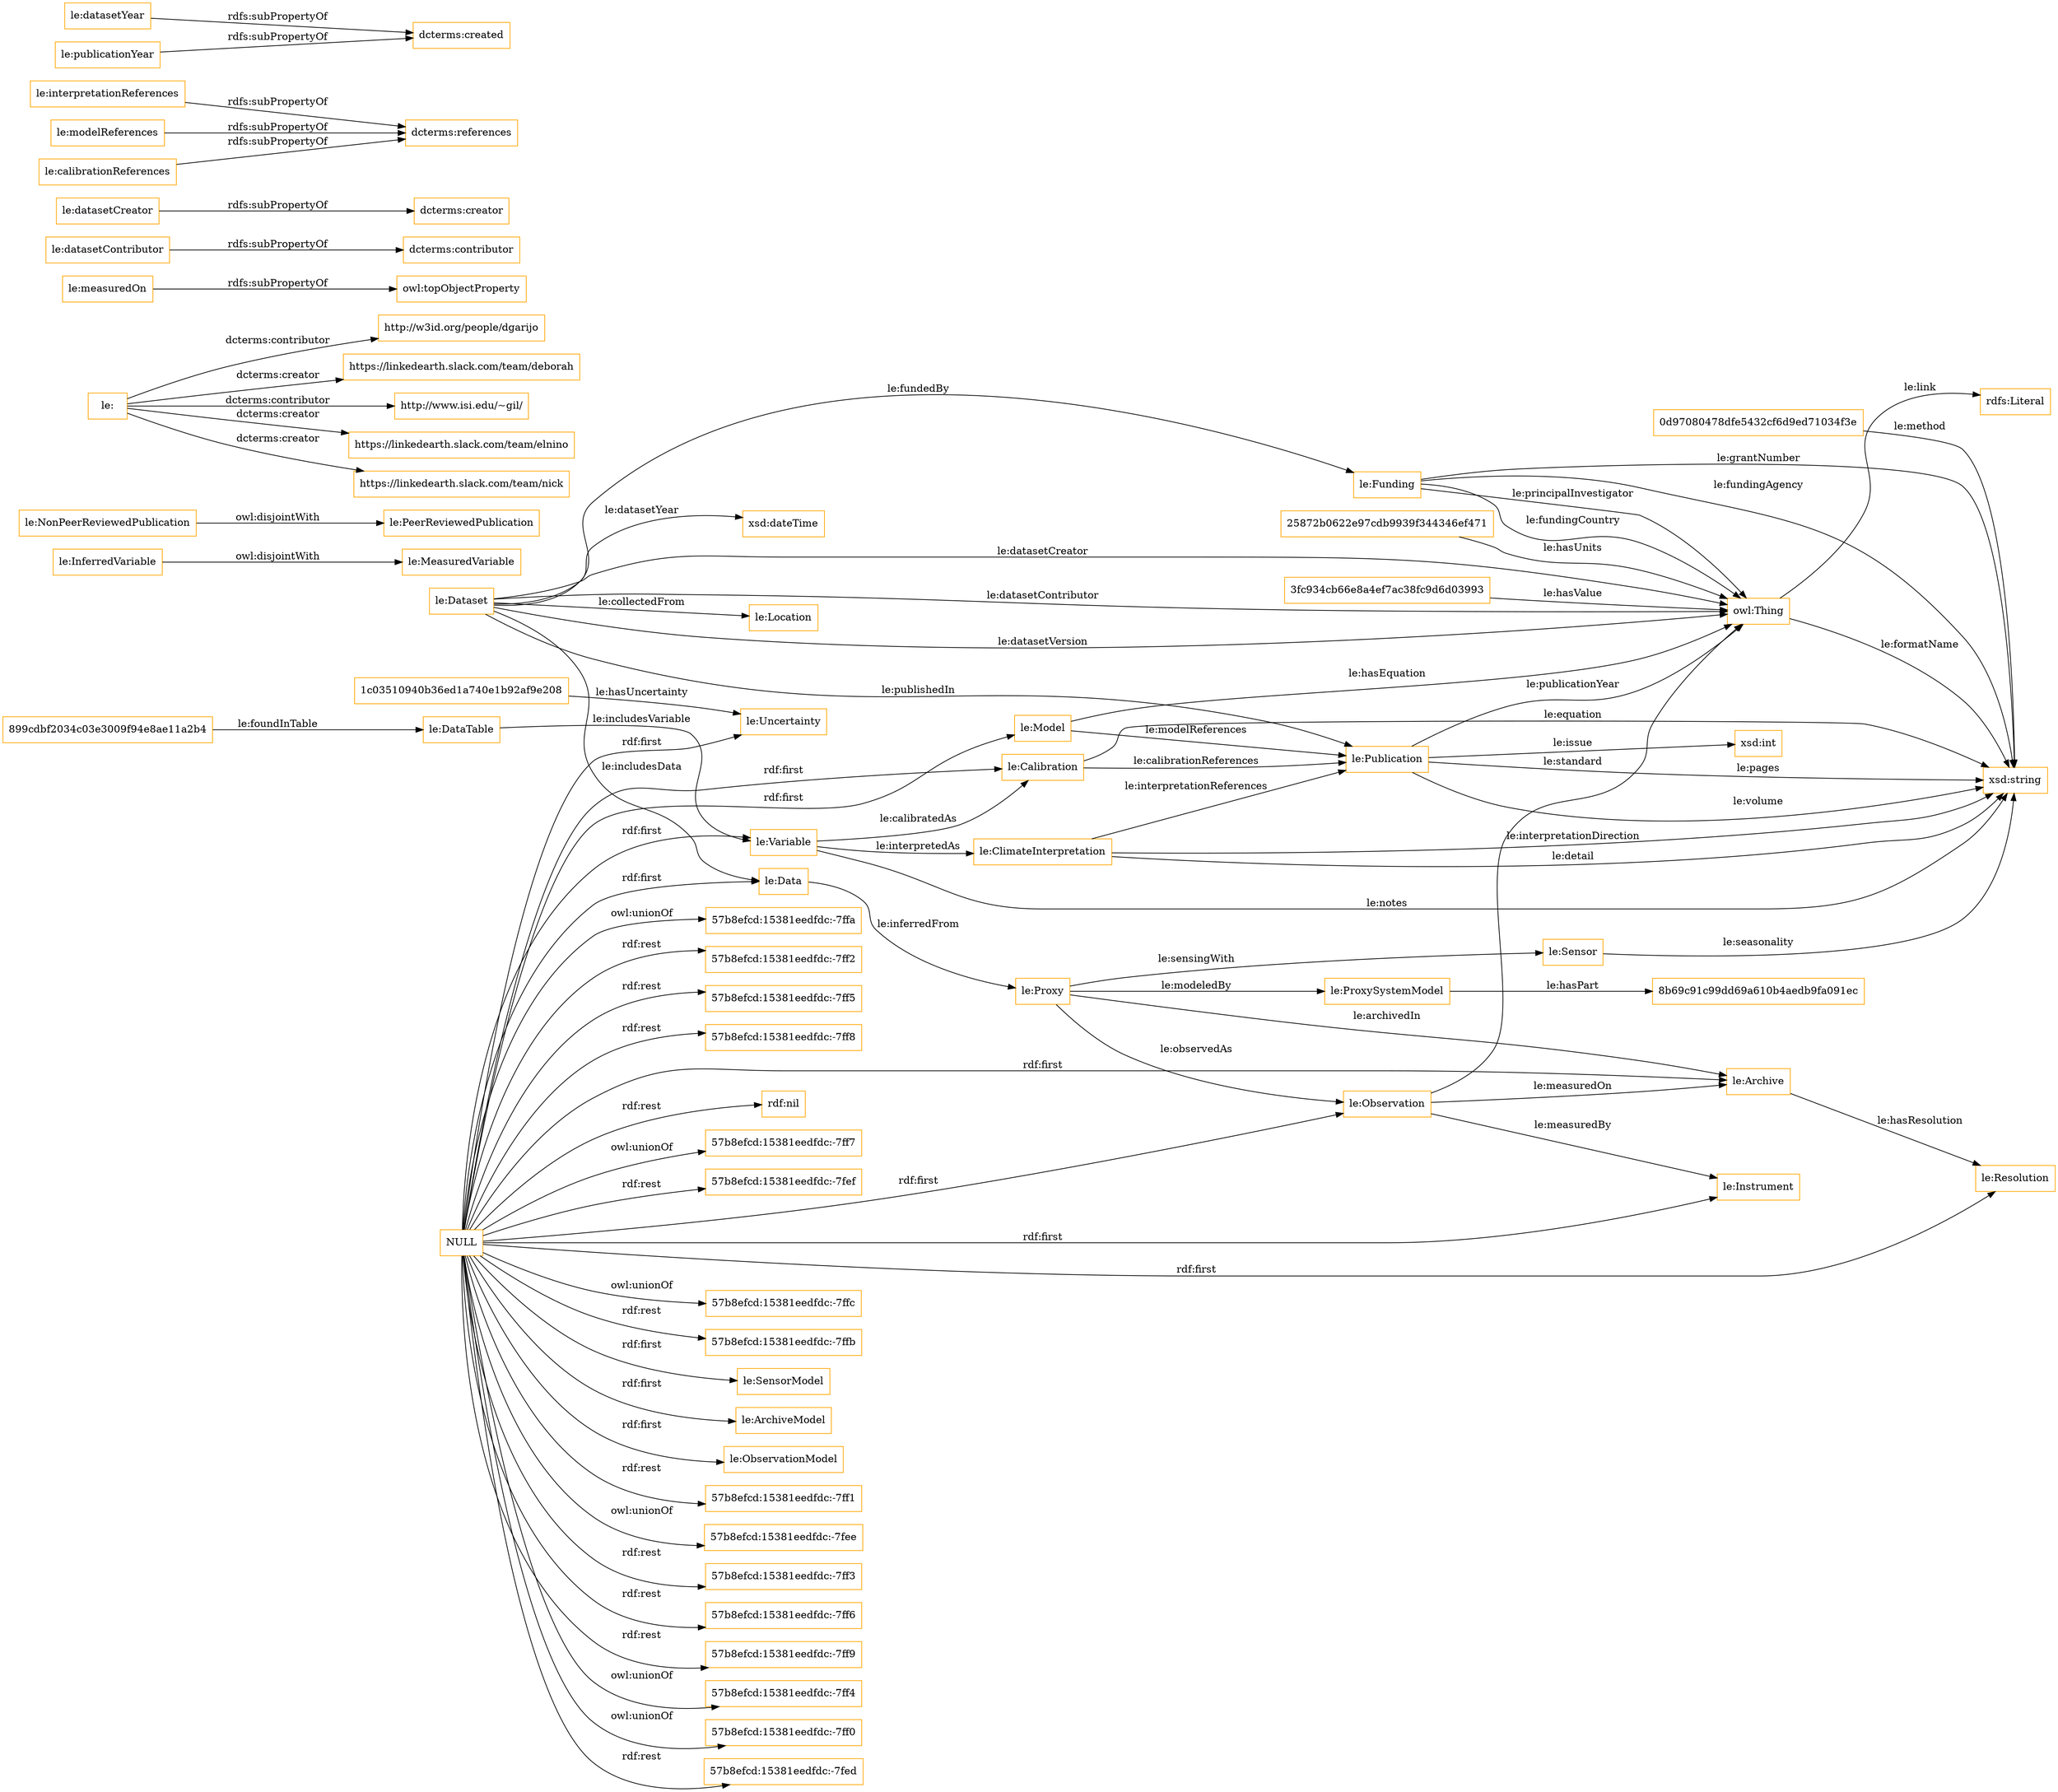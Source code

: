 digraph ar2dtool_diagram { 
rankdir=LR;
size="1501"
node [shape = rectangle, color="orange"]; "25872b0622e97cdb9939f344346ef471" "le:Sensor" "1c03510940b36ed1a740e1b92af9e208" "le:Funding" "le:Resolution" "le:Dataset" "le:Publication" "le:DataTable" "le:Model" "le:Data" "le:SensorModel" "le:Location" "899cdbf2034c03e3009f94e8ae11a2b4" "le:Calibration" "le:InferredVariable" "le:NonPeerReviewedPublication" "le:ArchiveModel" "3fc934cb66e8a4ef7ac38fc9d6d03993" "le:MeasuredVariable" "le:Proxy" "le:ProxySystemModel" "le:Instrument" "le:ObservationModel" "le:Uncertainty" "le:Observation" "le:ClimateInterpretation" "le:Variable" "le:Archive" "0d97080478dfe5432cf6d9ed71034f3e" "8b69c91c99dd69a610b4aedb9fa091ec" "le:PeerReviewedPublication" ; /*classes style*/
	"le:NonPeerReviewedPublication" -> "le:PeerReviewedPublication" [ label = "owl:disjointWith" ];
	"le:" -> "http://w3id.org/people/dgarijo" [ label = "dcterms:contributor" ];
	"le:" -> "https://linkedearth.slack.com/team/deborah" [ label = "dcterms:creator" ];
	"le:" -> "http://www.isi.edu/~gil/" [ label = "dcterms:contributor" ];
	"le:" -> "https://linkedearth.slack.com/team/elnino" [ label = "dcterms:creator" ];
	"le:" -> "https://linkedearth.slack.com/team/nick" [ label = "dcterms:creator" ];
	"le:measuredOn" -> "owl:topObjectProperty" [ label = "rdfs:subPropertyOf" ];
	"le:datasetContributor" -> "dcterms:contributor" [ label = "rdfs:subPropertyOf" ];
	"le:datasetCreator" -> "dcterms:creator" [ label = "rdfs:subPropertyOf" ];
	"le:interpretationReferences" -> "dcterms:references" [ label = "rdfs:subPropertyOf" ];
	"le:modelReferences" -> "dcterms:references" [ label = "rdfs:subPropertyOf" ];
	"le:calibrationReferences" -> "dcterms:references" [ label = "rdfs:subPropertyOf" ];
	"NULL" -> "le:Instrument" [ label = "rdf:first" ];
	"NULL" -> "57b8efcd:15381eedfdc:-7fee" [ label = "owl:unionOf" ];
	"NULL" -> "le:SensorModel" [ label = "rdf:first" ];
	"NULL" -> "57b8efcd:15381eedfdc:-7ff3" [ label = "rdf:rest" ];
	"NULL" -> "le:Archive" [ label = "rdf:first" ];
	"NULL" -> "57b8efcd:15381eedfdc:-7ff6" [ label = "rdf:rest" ];
	"NULL" -> "57b8efcd:15381eedfdc:-7ff9" [ label = "rdf:rest" ];
	"NULL" -> "le:ObservationModel" [ label = "rdf:first" ];
	"NULL" -> "57b8efcd:15381eedfdc:-7ff4" [ label = "owl:unionOf" ];
	"NULL" -> "57b8efcd:15381eedfdc:-7ff0" [ label = "owl:unionOf" ];
	"NULL" -> "le:Variable" [ label = "rdf:first" ];
	"NULL" -> "57b8efcd:15381eedfdc:-7fed" [ label = "rdf:rest" ];
	"NULL" -> "57b8efcd:15381eedfdc:-7ffa" [ label = "owl:unionOf" ];
	"NULL" -> "57b8efcd:15381eedfdc:-7ff2" [ label = "rdf:rest" ];
	"NULL" -> "57b8efcd:15381eedfdc:-7ff5" [ label = "rdf:rest" ];
	"NULL" -> "le:Uncertainty" [ label = "rdf:first" ];
	"NULL" -> "57b8efcd:15381eedfdc:-7ff8" [ label = "rdf:rest" ];
	"NULL" -> "rdf:nil" [ label = "rdf:rest" ];
	"NULL" -> "57b8efcd:15381eedfdc:-7ff7" [ label = "owl:unionOf" ];
	"NULL" -> "le:Calibration" [ label = "rdf:first" ];
	"NULL" -> "57b8efcd:15381eedfdc:-7fef" [ label = "rdf:rest" ];
	"NULL" -> "57b8efcd:15381eedfdc:-7ffc" [ label = "owl:unionOf" ];
	"NULL" -> "le:Data" [ label = "rdf:first" ];
	"NULL" -> "57b8efcd:15381eedfdc:-7ffb" [ label = "rdf:rest" ];
	"NULL" -> "57b8efcd:15381eedfdc:-7ff1" [ label = "rdf:rest" ];
	"NULL" -> "le:Model" [ label = "rdf:first" ];
	"NULL" -> "le:Observation" [ label = "rdf:first" ];
	"NULL" -> "le:Resolution" [ label = "rdf:first" ];
	"NULL" -> "le:ArchiveModel" [ label = "rdf:first" ];
	"le:datasetYear" -> "dcterms:created" [ label = "rdfs:subPropertyOf" ];
	"le:publicationYear" -> "dcterms:created" [ label = "rdfs:subPropertyOf" ];
	"le:InferredVariable" -> "le:MeasuredVariable" [ label = "owl:disjointWith" ];
	"le:Calibration" -> "le:Publication" [ label = "le:calibrationReferences" ];
	"le:Dataset" -> "le:Funding" [ label = "le:fundedBy" ];
	"le:Funding" -> "owl:Thing" [ label = "le:fundingCountry" ];
	"le:Dataset" -> "le:Location" [ label = "le:collectedFrom" ];
	"le:Dataset" -> "owl:Thing" [ label = "le:datasetCreator" ];
	"le:Publication" -> "owl:Thing" [ label = "le:publicationYear" ];
	"le:Variable" -> "xsd:string" [ label = "le:notes" ];
	"le:Model" -> "owl:Thing" [ label = "le:hasEquation" ];
	"le:Dataset" -> "owl:Thing" [ label = "le:datasetContributor" ];
	"le:Proxy" -> "le:Archive" [ label = "le:archivedIn" ];
	"owl:Thing" -> "xsd:string" [ label = "le:formatName" ];
	"le:Funding" -> "xsd:string" [ label = "le:grantNumber" ];
	"0d97080478dfe5432cf6d9ed71034f3e" -> "xsd:string" [ label = "le:method" ];
	"le:ProxySystemModel" -> "8b69c91c99dd69a610b4aedb9fa091ec" [ label = "le:hasPart" ];
	"le:Dataset" -> "le:Publication" [ label = "le:publishedIn" ];
	"899cdbf2034c03e3009f94e8ae11a2b4" -> "le:DataTable" [ label = "le:foundInTable" ];
	"le:Publication" -> "xsd:int" [ label = "le:issue" ];
	"le:Funding" -> "owl:Thing" [ label = "le:principalInvestigator" ];
	"le:Dataset" -> "xsd:dateTime" [ label = "le:datasetYear" ];
	"le:DataTable" -> "le:Variable" [ label = "le:includesVariable" ];
	"le:Proxy" -> "le:Observation" [ label = "le:observedAs" ];
	"le:Calibration" -> "xsd:string" [ label = "le:equation" ];
	"le:Observation" -> "le:Instrument" [ label = "le:measuredBy" ];
	"le:Funding" -> "xsd:string" [ label = "le:fundingAgency" ];
	"le:Proxy" -> "le:ProxySystemModel" [ label = "le:modeledBy" ];
	"le:Archive" -> "le:Resolution" [ label = "le:hasResolution" ];
	"le:Variable" -> "le:Calibration" [ label = "le:calibratedAs" ];
	"owl:Thing" -> "rdfs:Literal" [ label = "le:link" ];
	"le:ClimateInterpretation" -> "xsd:string" [ label = "le:interpretationDirection" ];
	"le:Model" -> "le:Publication" [ label = "le:modelReferences" ];
	"le:Observation" -> "owl:Thing" [ label = "le:standard" ];
	"le:Publication" -> "xsd:string" [ label = "le:pages" ];
	"1c03510940b36ed1a740e1b92af9e208" -> "le:Uncertainty" [ label = "le:hasUncertainty" ];
	"le:Sensor" -> "xsd:string" [ label = "le:seasonality" ];
	"le:Data" -> "le:Proxy" [ label = "le:inferredFrom" ];
	"25872b0622e97cdb9939f344346ef471" -> "owl:Thing" [ label = "le:hasUnits" ];
	"le:Proxy" -> "le:Sensor" [ label = "le:sensingWith" ];
	"le:ClimateInterpretation" -> "xsd:string" [ label = "le:detail" ];
	"le:Publication" -> "xsd:string" [ label = "le:volume" ];
	"le:Observation" -> "le:Archive" [ label = "le:measuredOn" ];
	"le:Dataset" -> "le:Data" [ label = "le:includesData" ];
	"3fc934cb66e8a4ef7ac38fc9d6d03993" -> "owl:Thing" [ label = "le:hasValue" ];
	"le:Dataset" -> "owl:Thing" [ label = "le:datasetVersion" ];
	"le:ClimateInterpretation" -> "le:Publication" [ label = "le:interpretationReferences" ];
	"le:Variable" -> "le:ClimateInterpretation" [ label = "le:interpretedAs" ];

}
